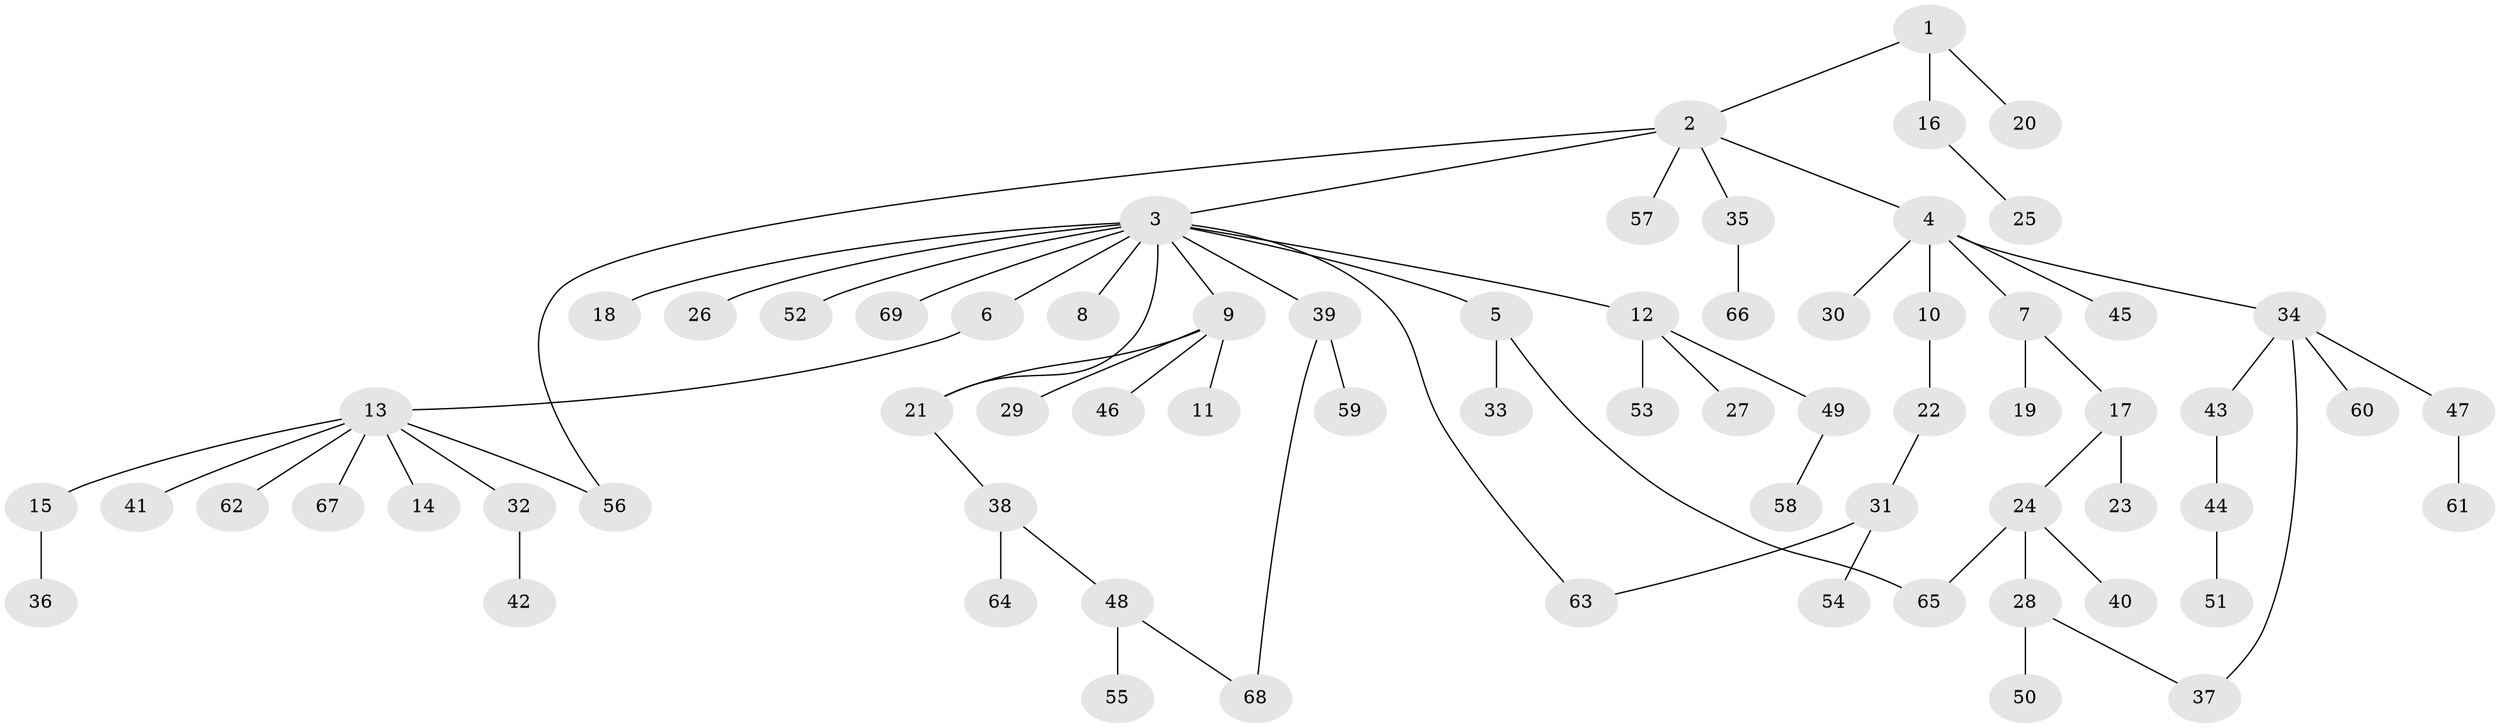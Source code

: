 // coarse degree distribution, {2: 0.32142857142857145, 3: 0.10714285714285714, 4: 0.10714285714285714, 1: 0.39285714285714285, 6: 0.03571428571428571, 10: 0.03571428571428571}
// Generated by graph-tools (version 1.1) at 2025/36/03/04/25 23:36:58]
// undirected, 69 vertices, 74 edges
graph export_dot {
  node [color=gray90,style=filled];
  1;
  2;
  3;
  4;
  5;
  6;
  7;
  8;
  9;
  10;
  11;
  12;
  13;
  14;
  15;
  16;
  17;
  18;
  19;
  20;
  21;
  22;
  23;
  24;
  25;
  26;
  27;
  28;
  29;
  30;
  31;
  32;
  33;
  34;
  35;
  36;
  37;
  38;
  39;
  40;
  41;
  42;
  43;
  44;
  45;
  46;
  47;
  48;
  49;
  50;
  51;
  52;
  53;
  54;
  55;
  56;
  57;
  58;
  59;
  60;
  61;
  62;
  63;
  64;
  65;
  66;
  67;
  68;
  69;
  1 -- 2;
  1 -- 16;
  1 -- 20;
  2 -- 3;
  2 -- 4;
  2 -- 35;
  2 -- 56;
  2 -- 57;
  3 -- 5;
  3 -- 6;
  3 -- 8;
  3 -- 9;
  3 -- 12;
  3 -- 18;
  3 -- 21;
  3 -- 26;
  3 -- 39;
  3 -- 52;
  3 -- 63;
  3 -- 69;
  4 -- 7;
  4 -- 10;
  4 -- 30;
  4 -- 34;
  4 -- 45;
  5 -- 33;
  5 -- 65;
  6 -- 13;
  7 -- 17;
  7 -- 19;
  9 -- 11;
  9 -- 21;
  9 -- 29;
  9 -- 46;
  10 -- 22;
  12 -- 27;
  12 -- 49;
  12 -- 53;
  13 -- 14;
  13 -- 15;
  13 -- 32;
  13 -- 41;
  13 -- 56;
  13 -- 62;
  13 -- 67;
  15 -- 36;
  16 -- 25;
  17 -- 23;
  17 -- 24;
  21 -- 38;
  22 -- 31;
  24 -- 28;
  24 -- 40;
  24 -- 65;
  28 -- 37;
  28 -- 50;
  31 -- 54;
  31 -- 63;
  32 -- 42;
  34 -- 37;
  34 -- 43;
  34 -- 47;
  34 -- 60;
  35 -- 66;
  38 -- 48;
  38 -- 64;
  39 -- 59;
  39 -- 68;
  43 -- 44;
  44 -- 51;
  47 -- 61;
  48 -- 55;
  48 -- 68;
  49 -- 58;
}
